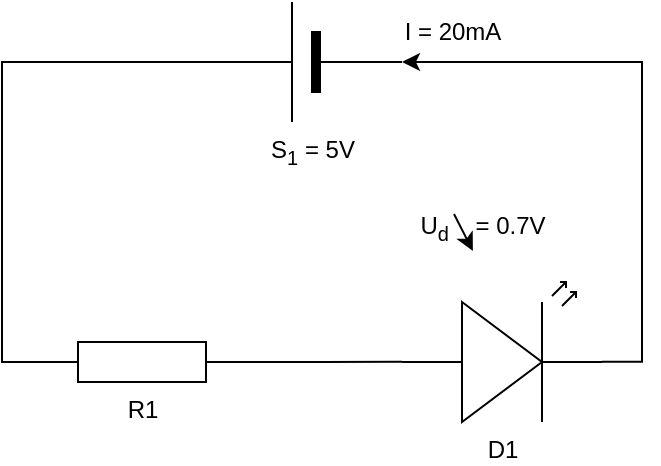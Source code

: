 <mxfile version="22.1.8" type="device">
  <diagram name="Page-1" id="7e0a89b8-554c-2b80-1dc8-d5c74ca68de4">
    <mxGraphModel dx="989" dy="569" grid="1" gridSize="10" guides="1" tooltips="1" connect="1" arrows="1" fold="1" page="1" pageScale="1" pageWidth="1100" pageHeight="850" background="none" math="0" shadow="0">
      <root>
        <mxCell id="0" />
        <mxCell id="1" parent="0" />
        <mxCell id="YQ23MeAfMrrvD1OpNR8a-1" value="R1" style="pointerEvents=1;verticalLabelPosition=bottom;shadow=0;dashed=0;align=center;html=1;verticalAlign=top;shape=mxgraph.electrical.resistors.resistor_1;" vertex="1" parent="1">
          <mxGeometry x="180" y="230" width="100" height="20" as="geometry" />
        </mxCell>
        <mxCell id="YQ23MeAfMrrvD1OpNR8a-2" value="D1" style="verticalLabelPosition=bottom;shadow=0;dashed=0;align=center;html=1;verticalAlign=top;shape=mxgraph.electrical.opto_electronics.led_2;pointerEvents=1;" vertex="1" parent="1">
          <mxGeometry x="360" y="200" width="100" height="70" as="geometry" />
        </mxCell>
        <mxCell id="YQ23MeAfMrrvD1OpNR8a-3" style="edgeStyle=orthogonalEdgeStyle;rounded=0;orthogonalLoop=1;jettySize=auto;html=1;exitX=1;exitY=0.5;exitDx=0;exitDy=0;exitPerimeter=0;entryX=0;entryY=0.57;entryDx=0;entryDy=0;entryPerimeter=0;startArrow=none;startFill=0;endArrow=none;endFill=0;" edge="1" parent="1" source="YQ23MeAfMrrvD1OpNR8a-1" target="YQ23MeAfMrrvD1OpNR8a-2">
          <mxGeometry relative="1" as="geometry" />
        </mxCell>
        <mxCell id="YQ23MeAfMrrvD1OpNR8a-5" value="" style="verticalLabelPosition=bottom;shadow=0;dashed=0;align=center;fillColor=strokeColor;html=1;verticalAlign=top;strokeWidth=1;shape=mxgraph.electrical.miscellaneous.monocell_battery;rotation=-180;" vertex="1" parent="1">
          <mxGeometry x="260" y="60" width="100" height="60" as="geometry" />
        </mxCell>
        <mxCell id="YQ23MeAfMrrvD1OpNR8a-6" style="edgeStyle=orthogonalEdgeStyle;rounded=0;orthogonalLoop=1;jettySize=auto;html=1;exitX=1;exitY=0.5;exitDx=0;exitDy=0;exitPerimeter=0;entryX=0;entryY=0.5;entryDx=0;entryDy=0;entryPerimeter=0;endArrow=none;endFill=0;" edge="1" parent="1" source="YQ23MeAfMrrvD1OpNR8a-5" target="YQ23MeAfMrrvD1OpNR8a-1">
          <mxGeometry relative="1" as="geometry" />
        </mxCell>
        <mxCell id="YQ23MeAfMrrvD1OpNR8a-9" style="edgeStyle=orthogonalEdgeStyle;rounded=0;orthogonalLoop=1;jettySize=auto;html=1;exitX=0;exitY=0.5;exitDx=0;exitDy=0;exitPerimeter=0;entryX=1;entryY=0.57;entryDx=0;entryDy=0;entryPerimeter=0;endArrow=none;endFill=0;startArrow=classic;startFill=1;" edge="1" parent="1" source="YQ23MeAfMrrvD1OpNR8a-5" target="YQ23MeAfMrrvD1OpNR8a-2">
          <mxGeometry relative="1" as="geometry" />
        </mxCell>
        <mxCell id="YQ23MeAfMrrvD1OpNR8a-10" value="I = 20mA" style="text;html=1;align=center;verticalAlign=middle;resizable=0;points=[];autosize=1;strokeColor=none;fillColor=none;" vertex="1" parent="1">
          <mxGeometry x="350" y="60" width="70" height="30" as="geometry" />
        </mxCell>
        <mxCell id="YQ23MeAfMrrvD1OpNR8a-11" value="S&lt;sub&gt;1&lt;/sub&gt;&amp;nbsp;= 5V" style="text;html=1;align=center;verticalAlign=middle;resizable=0;points=[];autosize=1;strokeColor=none;fillColor=none;" vertex="1" parent="1">
          <mxGeometry x="280" y="120" width="70" height="30" as="geometry" />
        </mxCell>
        <mxCell id="YQ23MeAfMrrvD1OpNR8a-12" value="U&lt;sub&gt;d&lt;/sub&gt;&amp;nbsp; &amp;nbsp; = 0.7V" style="text;html=1;align=center;verticalAlign=middle;resizable=0;points=[];autosize=1;strokeColor=none;fillColor=none;" vertex="1" parent="1">
          <mxGeometry x="355" y="158" width="90" height="30" as="geometry" />
        </mxCell>
        <mxCell id="YQ23MeAfMrrvD1OpNR8a-13" value="" style="edgeStyle=none;orthogonalLoop=1;jettySize=auto;html=1;rounded=0;entryX=-0.007;entryY=1.016;entryDx=0;entryDy=0;entryPerimeter=0;" edge="1" parent="1">
          <mxGeometry width="100" relative="1" as="geometry">
            <mxPoint x="386" y="166" as="sourcePoint" />
            <mxPoint x="395.44" y="184.48" as="targetPoint" />
            <Array as="points" />
          </mxGeometry>
        </mxCell>
      </root>
    </mxGraphModel>
  </diagram>
</mxfile>
